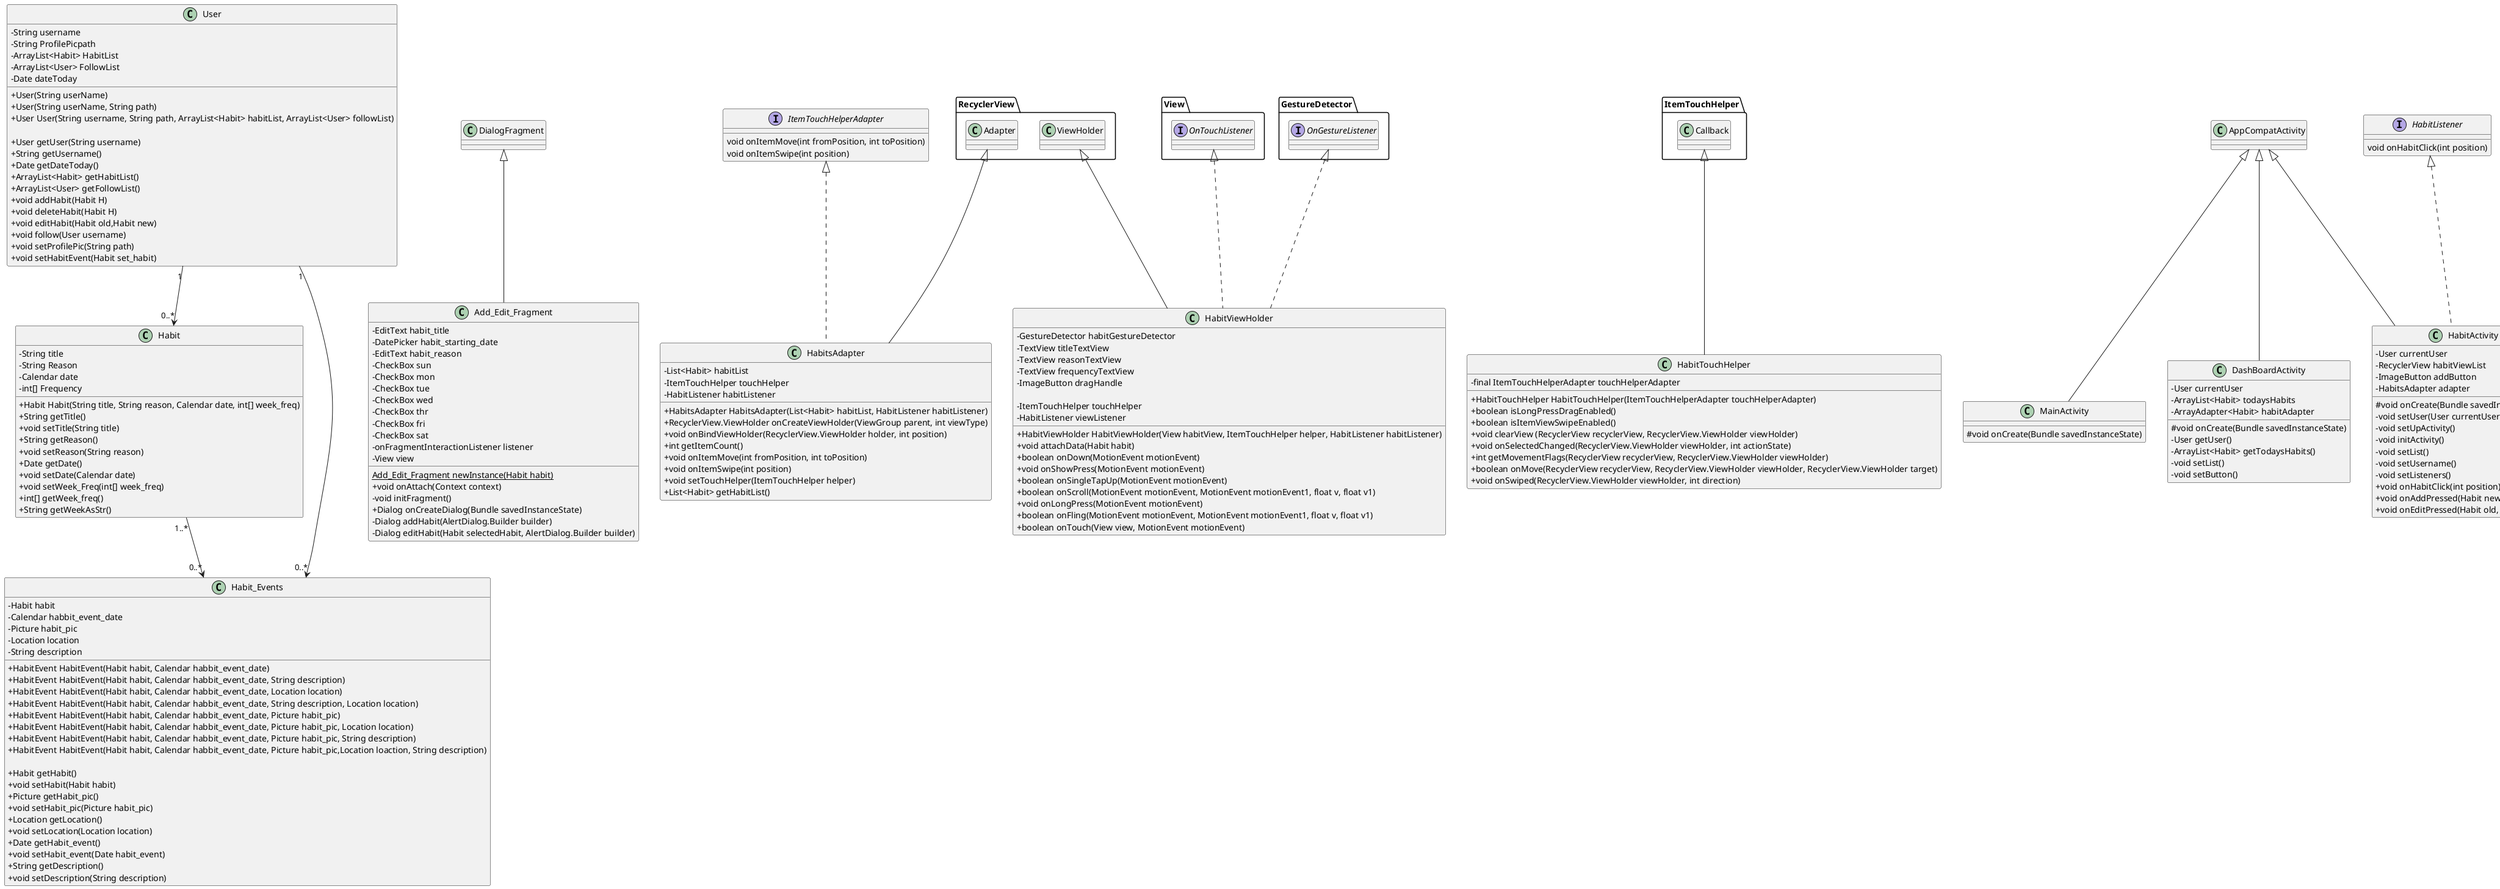 @startuml HappyHabits
skinparam classAttributeIconSize 0

User "1"-->"0..*" Habit
User "1"-->"0..*" Habit_Events
Habit "1..*"-->"0..*" Habit_Events

class Habit {
    - String title
    - String Reason
    - Calendar date
    - int[] Frequency
    
    + Habit Habit(String title, String reason, Calendar date, int[] week_freq)
    + String getTitle()
    + void setTitle(String title)
    + String getReason()
    + void setReason(String reason)
    + Date getDate()
    + void setDate(Calendar date)
    + void setWeek_Freq(int[] week_freq)
    + int[] getWeek_freq()
    + String getWeekAsStr()
}

class User {
    - String username
    - String ProfilePicpath
    - ArrayList<Habit> HabitList
    - ArrayList<User> FollowList
    - Date dateToday

    + User(String userName)
    + User(String userName, String path)
    + User User(String username, String path, ArrayList<Habit> habitList, ArrayList<User> followList)

    + User getUser(String username)
    + String getUsername()
    + Date getDateToday()
    + ArrayList<Habit> getHabitList()
    + ArrayList<User> getFollowList()
    + void addHabit(Habit H)
    + void deleteHabit(Habit H)
    + void editHabit(Habit old,Habit new)
    + void follow(User username)
    + void setProfilePic(String path)
    + void setHabitEvent(Habit set_habit)
}

class Habit_Events {
    - Habit habit
    - Calendar habbit_event_date
    - Picture habit_pic
    - Location location
    - String description

    + HabitEvent HabitEvent(Habit habit, Calendar habbit_event_date)
    + HabitEvent HabitEvent(Habit habit, Calendar habbit_event_date, String description)
    + HabitEvent HabitEvent(Habit habit, Calendar habbit_event_date, Location location)
    + HabitEvent HabitEvent(Habit habit, Calendar habbit_event_date, String description, Location location)
    + HabitEvent HabitEvent(Habit habit, Calendar habbit_event_date, Picture habit_pic)
    + HabitEvent HabitEvent(Habit habit, Calendar habbit_event_date, Picture habit_pic, Location location)
    + HabitEvent HabitEvent(Habit habit, Calendar habbit_event_date, Picture habit_pic, String description)
    + HabitEvent HabitEvent(Habit habit, Calendar habbit_event_date, Picture habit_pic,Location loaction, String description)
    
    + Habit getHabit()
    + void setHabit(Habit habit)
    + Picture getHabit_pic()
    + void setHabit_pic(Picture habit_pic)
    + Location getLocation()
    + void setLocation(Location location)
    + Date getHabit_event()
    + void setHabit_event(Date habit_event)
    + String getDescription()
    + void setDescription(String description)
}

class Add_Edit_Fragment extends DialogFragment{
    - EditText habit_title
    - DatePicker habit_starting_date
    - EditText habit_reason
    - CheckBox sun
    - CheckBox mon
    - CheckBox tue
    - CheckBox wed
    - CheckBox thr
    - CheckBox fri
    - CheckBox sat
    - onFragmentInteractionListener listener
    - View view

    {static} Add_Edit_Fragment newInstance(Habit habit)
    + void onAttach(Context context)
    - void initFragment()
    + Dialog onCreateDialog(Bundle savedInstanceState)
    - Dialog addHabit(AlertDialog.Builder builder)
    - Dialog editHabit(Habit selectedHabit, AlertDialog.Builder builder)
}

class HabitsAdapter extends RecyclerView.Adapter implements ItemTouchHelperAdapter {
    - List<Habit> habitList
    - ItemTouchHelper touchHelper
    - HabitListener habitListener

    + HabitsAdapter HabitsAdapter(List<Habit> habitList, HabitListener habitListener)
    + RecyclerView.ViewHolder onCreateViewHolder(ViewGroup parent, int viewType)
    + void onBindViewHolder(RecyclerView.ViewHolder holder, int position)
    + int getItemCount()
    + void onItemMove(int fromPosition, int toPosition)
    + void onItemSwipe(int position)
    + void setTouchHelper(ItemTouchHelper helper)
    + List<Habit> getHabitList()
}

class HabitTouchHelper extends ItemTouchHelper.Callback {
    - final ItemTouchHelperAdapter touchHelperAdapter
    
    + HabitTouchHelper HabitTouchHelper(ItemTouchHelperAdapter touchHelperAdapter)
    + boolean isLongPressDragEnabled()
    + boolean isItemViewSwipeEnabled()
    + void clearView (RecyclerView recyclerView, RecyclerView.ViewHolder viewHolder)
    + void onSelectedChanged(RecyclerView.ViewHolder viewHolder, int actionState)
    + int getMovementFlags(RecyclerView recyclerView, RecyclerView.ViewHolder viewHolder)
    + boolean onMove(RecyclerView recyclerView, RecyclerView.ViewHolder viewHolder, RecyclerView.ViewHolder target)
    + void onSwiped(RecyclerView.ViewHolder viewHolder, int direction)
}

class HabitViewHolder extends RecyclerView.ViewHolder implements View.OnTouchListener, GestureDetector.OnGestureListener{
        
        - GestureDetector habitGestureDetector
        - TextView titleTextView
        - TextView reasonTextView
        - TextView frequencyTextView
        - ImageButton dragHandle

        - ItemTouchHelper touchHelper
        - HabitListener viewListener

        + HabitViewHolder HabitViewHolder(View habitView, ItemTouchHelper helper, HabitListener habitListener)
        + void attachData(Habit habit)
        + boolean onDown(MotionEvent motionEvent)
        + void onShowPress(MotionEvent motionEvent)
        + boolean onSingleTapUp(MotionEvent motionEvent)
        + boolean onScroll(MotionEvent motionEvent, MotionEvent motionEvent1, float v, float v1)
        + void onLongPress(MotionEvent motionEvent)
        + boolean onFling(MotionEvent motionEvent, MotionEvent motionEvent1, float v, float v1)
        + boolean onTouch(View view, MotionEvent motionEvent)
    }


class MainActivity extends AppCompatActivity {
    # void onCreate(Bundle savedInstanceState)
}

class DashBoardActivity extends AppCompatActivity{
    - User currentUser
    - ArrayList<Habit> todaysHabits
    - ArrayAdapter<Habit> habitAdapter

    # void onCreate(Bundle savedInstanceState)
    - User getUser()
    - ArrayList<Habit> getTodaysHabits()
    - void setList()
    - void setButton()
}


class DashboardAdapter extends ArrayList{
    - ArrayList<Habit> Habits
    - Context context

    + DashboardAdapter(Context context, ArrayList<Habit> habits)
    + View getView(int pos, View convertView, ViewGroup parent)
}

class HabitActivity extends AppCompatActivity implements HabitListener, onFragmentInteractionListener{
    - User currentUser
    - RecyclerView habitViewList
    - ImageButton addButton
    - HabitsAdapter adapter

    # void onCreate(Bundle savedInstanceState)
    - void setUser(User currentUser)
    - void setUpActivity()
    - void initActivity()
    - void setList()
    - void setUsername()
    - void setListeners()
    + void onHabitClick(int position)
    + void onAddPressed(Habit new_Habit)
    + void onEditPressed(Habit old, Habit new)
}

interface onFragmentInteractionListener{
    void onAddPressed(Habit newHabit)
    void onEditPressed(Habit oldHabit, Habit newHabit)
}

interface HabitListener {
    void onHabitClick(int position)
}

interface ItemTouchHelperAdapter {
    void onItemMove(int fromPosition, int toPosition)
    void onItemSwipe(int position)
}
@enduml
